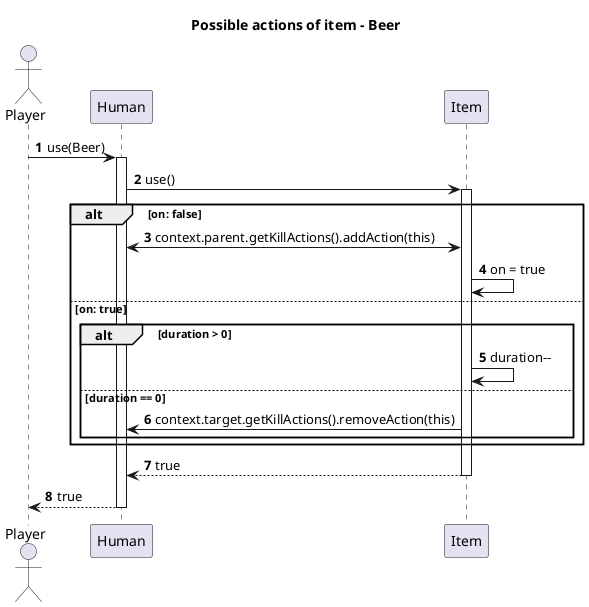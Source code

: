 @startuml
'https://plantuml.com/sequence-diagram

title Possible actions of item - Beer
autonumber

Actor Player as p
participant Human as h
participant Item as i

p -> h: use(Beer)
activate h
h -> i: use()
activate i
alt on: false
    i <-> h: context.parent.getKillActions().addAction(this)
    i -> i: on = true
else on: true
    alt duration > 0
        i -> i: duration--
    else duration == 0
        i -> h: context.target.getKillActions().removeAction(this)
    end
end

return true
return true

@enduml